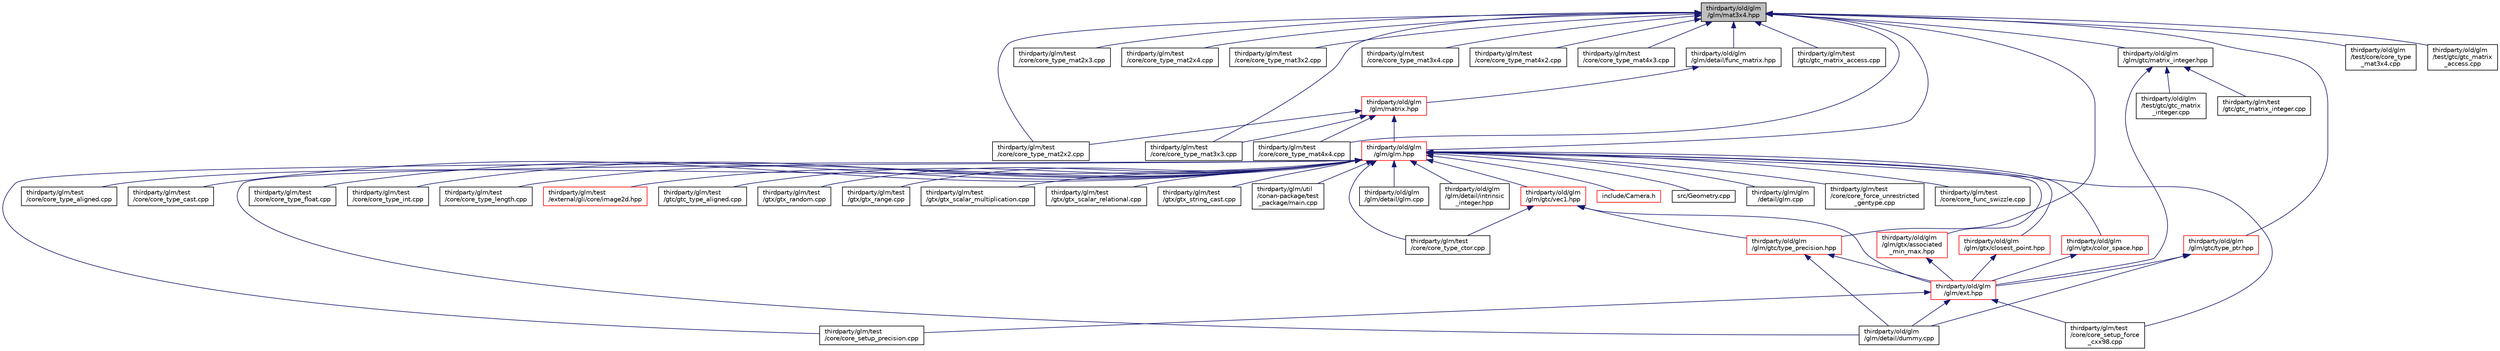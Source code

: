 digraph "thirdparty/old/glm/glm/mat3x4.hpp"
{
  edge [fontname="Helvetica",fontsize="10",labelfontname="Helvetica",labelfontsize="10"];
  node [fontname="Helvetica",fontsize="10",shape=record];
  Node1 [label="thirdparty/old/glm\l/glm/mat3x4.hpp",height=0.2,width=0.4,color="black", fillcolor="grey75", style="filled", fontcolor="black"];
  Node1 -> Node2 [dir="back",color="midnightblue",fontsize="10",style="solid",fontname="Helvetica"];
  Node2 [label="thirdparty/glm/test\l/core/core_type_mat2x2.cpp",height=0.2,width=0.4,color="black", fillcolor="white", style="filled",URL="$glm_2test_2core_2core__type__mat2x2_8cpp.html"];
  Node1 -> Node3 [dir="back",color="midnightblue",fontsize="10",style="solid",fontname="Helvetica"];
  Node3 [label="thirdparty/glm/test\l/core/core_type_mat2x3.cpp",height=0.2,width=0.4,color="black", fillcolor="white", style="filled",URL="$glm_2test_2core_2core__type__mat2x3_8cpp.html"];
  Node1 -> Node4 [dir="back",color="midnightblue",fontsize="10",style="solid",fontname="Helvetica"];
  Node4 [label="thirdparty/glm/test\l/core/core_type_mat2x4.cpp",height=0.2,width=0.4,color="black", fillcolor="white", style="filled",URL="$glm_2test_2core_2core__type__mat2x4_8cpp.html"];
  Node1 -> Node5 [dir="back",color="midnightblue",fontsize="10",style="solid",fontname="Helvetica"];
  Node5 [label="thirdparty/glm/test\l/core/core_type_mat3x2.cpp",height=0.2,width=0.4,color="black", fillcolor="white", style="filled",URL="$glm_2test_2core_2core__type__mat3x2_8cpp.html"];
  Node1 -> Node6 [dir="back",color="midnightblue",fontsize="10",style="solid",fontname="Helvetica"];
  Node6 [label="thirdparty/glm/test\l/core/core_type_mat3x3.cpp",height=0.2,width=0.4,color="black", fillcolor="white", style="filled",URL="$glm_2test_2core_2core__type__mat3x3_8cpp.html"];
  Node1 -> Node7 [dir="back",color="midnightblue",fontsize="10",style="solid",fontname="Helvetica"];
  Node7 [label="thirdparty/glm/test\l/core/core_type_mat3x4.cpp",height=0.2,width=0.4,color="black", fillcolor="white", style="filled",URL="$glm_2test_2core_2core__type__mat3x4_8cpp.html"];
  Node1 -> Node8 [dir="back",color="midnightblue",fontsize="10",style="solid",fontname="Helvetica"];
  Node8 [label="thirdparty/glm/test\l/core/core_type_mat4x2.cpp",height=0.2,width=0.4,color="black", fillcolor="white", style="filled",URL="$glm_2test_2core_2core__type__mat4x2_8cpp.html"];
  Node1 -> Node9 [dir="back",color="midnightblue",fontsize="10",style="solid",fontname="Helvetica"];
  Node9 [label="thirdparty/glm/test\l/core/core_type_mat4x3.cpp",height=0.2,width=0.4,color="black", fillcolor="white", style="filled",URL="$glm_2test_2core_2core__type__mat4x3_8cpp.html"];
  Node1 -> Node10 [dir="back",color="midnightblue",fontsize="10",style="solid",fontname="Helvetica"];
  Node10 [label="thirdparty/glm/test\l/core/core_type_mat4x4.cpp",height=0.2,width=0.4,color="black", fillcolor="white", style="filled",URL="$glm_2test_2core_2core__type__mat4x4_8cpp.html"];
  Node1 -> Node11 [dir="back",color="midnightblue",fontsize="10",style="solid",fontname="Helvetica"];
  Node11 [label="thirdparty/glm/test\l/gtc/gtc_matrix_access.cpp",height=0.2,width=0.4,color="black", fillcolor="white", style="filled",URL="$glm_2test_2gtc_2gtc__matrix__access_8cpp.html"];
  Node1 -> Node12 [dir="back",color="midnightblue",fontsize="10",style="solid",fontname="Helvetica"];
  Node12 [label="thirdparty/old/glm\l/glm/detail/func_matrix.hpp",height=0.2,width=0.4,color="black", fillcolor="white", style="filled",URL="$old_2glm_2glm_2detail_2func__matrix_8hpp.html"];
  Node12 -> Node13 [dir="back",color="midnightblue",fontsize="10",style="solid",fontname="Helvetica"];
  Node13 [label="thirdparty/old/glm\l/glm/matrix.hpp",height=0.2,width=0.4,color="red", fillcolor="white", style="filled",URL="$old_2glm_2glm_2matrix_8hpp.html"];
  Node13 -> Node2 [dir="back",color="midnightblue",fontsize="10",style="solid",fontname="Helvetica"];
  Node13 -> Node6 [dir="back",color="midnightblue",fontsize="10",style="solid",fontname="Helvetica"];
  Node13 -> Node10 [dir="back",color="midnightblue",fontsize="10",style="solid",fontname="Helvetica"];
  Node13 -> Node14 [dir="back",color="midnightblue",fontsize="10",style="solid",fontname="Helvetica"];
  Node14 [label="thirdparty/old/glm\l/glm/glm.hpp",height=0.2,width=0.4,color="red", fillcolor="white", style="filled",URL="$old_2glm_2glm_2glm_8hpp.html"];
  Node14 -> Node15 [dir="back",color="midnightblue",fontsize="10",style="solid",fontname="Helvetica"];
  Node15 [label="include/Camera.h",height=0.2,width=0.4,color="red", fillcolor="white", style="filled",URL="$Camera_8h.html",tooltip="Sets up an OpenGL camera. "];
  Node14 -> Node16 [dir="back",color="midnightblue",fontsize="10",style="solid",fontname="Helvetica"];
  Node16 [label="src/Geometry.cpp",height=0.2,width=0.4,color="black", fillcolor="white", style="filled",URL="$Geometry_8cpp.html"];
  Node14 -> Node17 [dir="back",color="midnightblue",fontsize="10",style="solid",fontname="Helvetica"];
  Node17 [label="thirdparty/glm/glm\l/detail/glm.cpp",height=0.2,width=0.4,color="black", fillcolor="white", style="filled",URL="$glm_2glm_2detail_2glm_8cpp.html"];
  Node14 -> Node18 [dir="back",color="midnightblue",fontsize="10",style="solid",fontname="Helvetica"];
  Node18 [label="thirdparty/glm/test\l/core/core_force_unrestricted\l_gentype.cpp",height=0.2,width=0.4,color="black", fillcolor="white", style="filled",URL="$core__force__unrestricted__gentype_8cpp.html"];
  Node14 -> Node19 [dir="back",color="midnightblue",fontsize="10",style="solid",fontname="Helvetica"];
  Node19 [label="thirdparty/glm/test\l/core/core_func_swizzle.cpp",height=0.2,width=0.4,color="black", fillcolor="white", style="filled",URL="$glm_2test_2core_2core__func__swizzle_8cpp.html"];
  Node14 -> Node20 [dir="back",color="midnightblue",fontsize="10",style="solid",fontname="Helvetica"];
  Node20 [label="thirdparty/glm/test\l/core/core_setup_force\l_cxx98.cpp",height=0.2,width=0.4,color="black", fillcolor="white", style="filled",URL="$glm_2test_2core_2core__setup__force__cxx98_8cpp.html"];
  Node14 -> Node21 [dir="back",color="midnightblue",fontsize="10",style="solid",fontname="Helvetica"];
  Node21 [label="thirdparty/glm/test\l/core/core_setup_precision.cpp",height=0.2,width=0.4,color="black", fillcolor="white", style="filled",URL="$glm_2test_2core_2core__setup__precision_8cpp.html"];
  Node14 -> Node22 [dir="back",color="midnightblue",fontsize="10",style="solid",fontname="Helvetica"];
  Node22 [label="thirdparty/glm/test\l/core/core_type_aligned.cpp",height=0.2,width=0.4,color="black", fillcolor="white", style="filled",URL="$core__type__aligned_8cpp.html"];
  Node14 -> Node23 [dir="back",color="midnightblue",fontsize="10",style="solid",fontname="Helvetica"];
  Node23 [label="thirdparty/glm/test\l/core/core_type_cast.cpp",height=0.2,width=0.4,color="black", fillcolor="white", style="filled",URL="$glm_2test_2core_2core__type__cast_8cpp.html"];
  Node14 -> Node24 [dir="back",color="midnightblue",fontsize="10",style="solid",fontname="Helvetica"];
  Node24 [label="thirdparty/glm/test\l/core/core_type_ctor.cpp",height=0.2,width=0.4,color="black", fillcolor="white", style="filled",URL="$core__type__ctor_8cpp.html"];
  Node14 -> Node25 [dir="back",color="midnightblue",fontsize="10",style="solid",fontname="Helvetica"];
  Node25 [label="thirdparty/glm/test\l/core/core_type_float.cpp",height=0.2,width=0.4,color="black", fillcolor="white", style="filled",URL="$glm_2test_2core_2core__type__float_8cpp.html"];
  Node14 -> Node26 [dir="back",color="midnightblue",fontsize="10",style="solid",fontname="Helvetica"];
  Node26 [label="thirdparty/glm/test\l/core/core_type_int.cpp",height=0.2,width=0.4,color="black", fillcolor="white", style="filled",URL="$glm_2test_2core_2core__type__int_8cpp.html"];
  Node14 -> Node27 [dir="back",color="midnightblue",fontsize="10",style="solid",fontname="Helvetica"];
  Node27 [label="thirdparty/glm/test\l/core/core_type_length.cpp",height=0.2,width=0.4,color="black", fillcolor="white", style="filled",URL="$glm_2test_2core_2core__type__length_8cpp.html"];
  Node14 -> Node28 [dir="back",color="midnightblue",fontsize="10",style="solid",fontname="Helvetica"];
  Node28 [label="thirdparty/glm/test\l/external/gli/core/image2d.hpp",height=0.2,width=0.4,color="red", fillcolor="white", style="filled",URL="$glm_2test_2external_2gli_2core_2image2d_8hpp.html"];
  Node14 -> Node29 [dir="back",color="midnightblue",fontsize="10",style="solid",fontname="Helvetica"];
  Node29 [label="thirdparty/glm/test\l/gtc/gtc_type_aligned.cpp",height=0.2,width=0.4,color="black", fillcolor="white", style="filled",URL="$gtc__type__aligned_8cpp.html"];
  Node14 -> Node30 [dir="back",color="midnightblue",fontsize="10",style="solid",fontname="Helvetica"];
  Node30 [label="thirdparty/glm/test\l/gtx/gtx_random.cpp",height=0.2,width=0.4,color="black", fillcolor="white", style="filled",URL="$glm_2test_2gtx_2gtx__random_8cpp.html"];
  Node14 -> Node31 [dir="back",color="midnightblue",fontsize="10",style="solid",fontname="Helvetica"];
  Node31 [label="thirdparty/glm/test\l/gtx/gtx_range.cpp",height=0.2,width=0.4,color="black", fillcolor="white", style="filled",URL="$glm_2test_2gtx_2gtx__range_8cpp.html"];
  Node14 -> Node32 [dir="back",color="midnightblue",fontsize="10",style="solid",fontname="Helvetica"];
  Node32 [label="thirdparty/glm/test\l/gtx/gtx_scalar_multiplication.cpp",height=0.2,width=0.4,color="black", fillcolor="white", style="filled",URL="$glm_2test_2gtx_2gtx__scalar__multiplication_8cpp.html"];
  Node14 -> Node33 [dir="back",color="midnightblue",fontsize="10",style="solid",fontname="Helvetica"];
  Node33 [label="thirdparty/glm/test\l/gtx/gtx_scalar_relational.cpp",height=0.2,width=0.4,color="black", fillcolor="white", style="filled",URL="$glm_2test_2gtx_2gtx__scalar__relational_8cpp.html"];
  Node14 -> Node34 [dir="back",color="midnightblue",fontsize="10",style="solid",fontname="Helvetica"];
  Node34 [label="thirdparty/glm/test\l/gtx/gtx_string_cast.cpp",height=0.2,width=0.4,color="black", fillcolor="white", style="filled",URL="$glm_2test_2gtx_2gtx__string__cast_8cpp.html"];
  Node14 -> Node35 [dir="back",color="midnightblue",fontsize="10",style="solid",fontname="Helvetica"];
  Node35 [label="thirdparty/glm/util\l/conan-package/test\l_package/main.cpp",height=0.2,width=0.4,color="black", fillcolor="white", style="filled",URL="$thirdparty_2glm_2util_2conan-package_2test__package_2main_8cpp.html"];
  Node14 -> Node36 [dir="back",color="midnightblue",fontsize="10",style="solid",fontname="Helvetica"];
  Node36 [label="thirdparty/old/glm\l/glm/detail/dummy.cpp",height=0.2,width=0.4,color="black", fillcolor="white", style="filled",URL="$old_2glm_2glm_2detail_2dummy_8cpp.html"];
  Node14 -> Node37 [dir="back",color="midnightblue",fontsize="10",style="solid",fontname="Helvetica"];
  Node37 [label="thirdparty/old/glm\l/glm/detail/glm.cpp",height=0.2,width=0.4,color="black", fillcolor="white", style="filled",URL="$old_2glm_2glm_2detail_2glm_8cpp.html"];
  Node14 -> Node38 [dir="back",color="midnightblue",fontsize="10",style="solid",fontname="Helvetica"];
  Node38 [label="thirdparty/old/glm\l/glm/detail/intrinsic\l_integer.hpp",height=0.2,width=0.4,color="black", fillcolor="white", style="filled",URL="$intrinsic__integer_8hpp.html",tooltip="OpenGL Mathematics (glm.g-truc.net) "];
  Node14 -> Node39 [dir="back",color="midnightblue",fontsize="10",style="solid",fontname="Helvetica"];
  Node39 [label="thirdparty/old/glm\l/glm/gtc/vec1.hpp",height=0.2,width=0.4,color="red", fillcolor="white", style="filled",URL="$old_2glm_2glm_2gtc_2vec1_8hpp.html"];
  Node39 -> Node24 [dir="back",color="midnightblue",fontsize="10",style="solid",fontname="Helvetica"];
  Node39 -> Node40 [dir="back",color="midnightblue",fontsize="10",style="solid",fontname="Helvetica"];
  Node40 [label="thirdparty/old/glm\l/glm/gtc/type_precision.hpp",height=0.2,width=0.4,color="red", fillcolor="white", style="filled",URL="$old_2glm_2glm_2gtc_2type__precision_8hpp.html"];
  Node40 -> Node36 [dir="back",color="midnightblue",fontsize="10",style="solid",fontname="Helvetica"];
  Node40 -> Node41 [dir="back",color="midnightblue",fontsize="10",style="solid",fontname="Helvetica"];
  Node41 [label="thirdparty/old/glm\l/glm/ext.hpp",height=0.2,width=0.4,color="red", fillcolor="white", style="filled",URL="$old_2glm_2glm_2ext_8hpp.html"];
  Node41 -> Node20 [dir="back",color="midnightblue",fontsize="10",style="solid",fontname="Helvetica"];
  Node41 -> Node21 [dir="back",color="midnightblue",fontsize="10",style="solid",fontname="Helvetica"];
  Node41 -> Node36 [dir="back",color="midnightblue",fontsize="10",style="solid",fontname="Helvetica"];
  Node39 -> Node41 [dir="back",color="midnightblue",fontsize="10",style="solid",fontname="Helvetica"];
  Node14 -> Node42 [dir="back",color="midnightblue",fontsize="10",style="solid",fontname="Helvetica"];
  Node42 [label="thirdparty/old/glm\l/glm/gtx/associated\l_min_max.hpp",height=0.2,width=0.4,color="red", fillcolor="white", style="filled",URL="$old_2glm_2glm_2gtx_2associated__min__max_8hpp.html"];
  Node42 -> Node41 [dir="back",color="midnightblue",fontsize="10",style="solid",fontname="Helvetica"];
  Node14 -> Node43 [dir="back",color="midnightblue",fontsize="10",style="solid",fontname="Helvetica"];
  Node43 [label="thirdparty/old/glm\l/glm/gtx/closest_point.hpp",height=0.2,width=0.4,color="red", fillcolor="white", style="filled",URL="$old_2glm_2glm_2gtx_2closest__point_8hpp.html"];
  Node43 -> Node41 [dir="back",color="midnightblue",fontsize="10",style="solid",fontname="Helvetica"];
  Node14 -> Node44 [dir="back",color="midnightblue",fontsize="10",style="solid",fontname="Helvetica"];
  Node44 [label="thirdparty/old/glm\l/glm/gtx/color_space.hpp",height=0.2,width=0.4,color="red", fillcolor="white", style="filled",URL="$old_2glm_2glm_2gtx_2color__space_8hpp.html"];
  Node44 -> Node41 [dir="back",color="midnightblue",fontsize="10",style="solid",fontname="Helvetica"];
  Node1 -> Node45 [dir="back",color="midnightblue",fontsize="10",style="solid",fontname="Helvetica"];
  Node45 [label="thirdparty/old/glm\l/glm/gtc/matrix_integer.hpp",height=0.2,width=0.4,color="black", fillcolor="white", style="filled",URL="$old_2glm_2glm_2gtc_2matrix__integer_8hpp.html"];
  Node45 -> Node46 [dir="back",color="midnightblue",fontsize="10",style="solid",fontname="Helvetica"];
  Node46 [label="thirdparty/glm/test\l/gtc/gtc_matrix_integer.cpp",height=0.2,width=0.4,color="black", fillcolor="white", style="filled",URL="$glm_2test_2gtc_2gtc__matrix__integer_8cpp.html"];
  Node45 -> Node41 [dir="back",color="midnightblue",fontsize="10",style="solid",fontname="Helvetica"];
  Node45 -> Node47 [dir="back",color="midnightblue",fontsize="10",style="solid",fontname="Helvetica"];
  Node47 [label="thirdparty/old/glm\l/test/gtc/gtc_matrix\l_integer.cpp",height=0.2,width=0.4,color="black", fillcolor="white", style="filled",URL="$old_2glm_2test_2gtc_2gtc__matrix__integer_8cpp.html"];
  Node1 -> Node14 [dir="back",color="midnightblue",fontsize="10",style="solid",fontname="Helvetica"];
  Node1 -> Node40 [dir="back",color="midnightblue",fontsize="10",style="solid",fontname="Helvetica"];
  Node1 -> Node48 [dir="back",color="midnightblue",fontsize="10",style="solid",fontname="Helvetica"];
  Node48 [label="thirdparty/old/glm\l/glm/gtc/type_ptr.hpp",height=0.2,width=0.4,color="red", fillcolor="white", style="filled",URL="$old_2glm_2glm_2gtc_2type__ptr_8hpp.html"];
  Node48 -> Node36 [dir="back",color="midnightblue",fontsize="10",style="solid",fontname="Helvetica"];
  Node48 -> Node41 [dir="back",color="midnightblue",fontsize="10",style="solid",fontname="Helvetica"];
  Node1 -> Node49 [dir="back",color="midnightblue",fontsize="10",style="solid",fontname="Helvetica"];
  Node49 [label="thirdparty/old/glm\l/test/core/core_type\l_mat3x4.cpp",height=0.2,width=0.4,color="black", fillcolor="white", style="filled",URL="$old_2glm_2test_2core_2core__type__mat3x4_8cpp.html"];
  Node1 -> Node50 [dir="back",color="midnightblue",fontsize="10",style="solid",fontname="Helvetica"];
  Node50 [label="thirdparty/old/glm\l/test/gtc/gtc_matrix\l_access.cpp",height=0.2,width=0.4,color="black", fillcolor="white", style="filled",URL="$old_2glm_2test_2gtc_2gtc__matrix__access_8cpp.html"];
}
